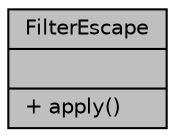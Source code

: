 digraph "FilterEscape"
{
 // LATEX_PDF_SIZE
  edge [fontname="Helvetica",fontsize="10",labelfontname="Helvetica",labelfontsize="10"];
  node [fontname="Helvetica",fontsize="10",shape=record];
  Node1 [label="{FilterEscape\n||+ apply()\l}",height=0.2,width=0.4,color="black", fillcolor="grey75", style="filled", fontcolor="black",tooltip="The implementation of the \"e\" filter."];
}
